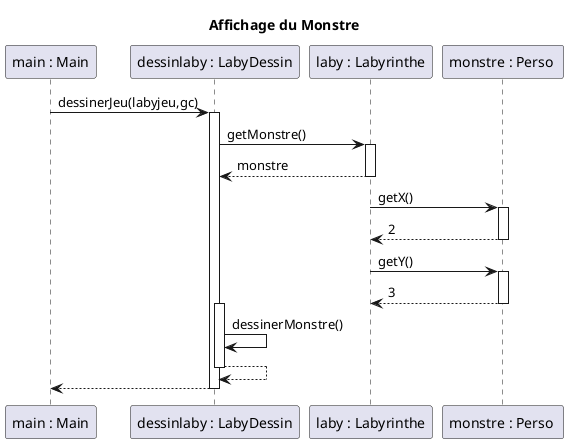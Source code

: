 @startuml
'https://plantuml.com/sequence-diagram


title "Affichage du Monstre"

participant "main : Main" as MAIN
participant "dessinlaby : LabyDessin" as LD
participant "laby : Labyrinthe" as L
participant "monstre : Perso " as M



MAIN ->LD : dessinerJeu(labyjeu,gc)


activate LD
LD -> L : getMonstre()

activate L
L --> LD : monstre
deactivate L


L -> M : getX()
activate M
M --> L : 2
deactivate M

L -> M : getY()
activate M
M --> L : 3
deactivate M
activate LD
LD -> LD : dessinerMonstre()
LD --> LD
deactivate LD
LD --> MAIN
deactivate LD
@enduml